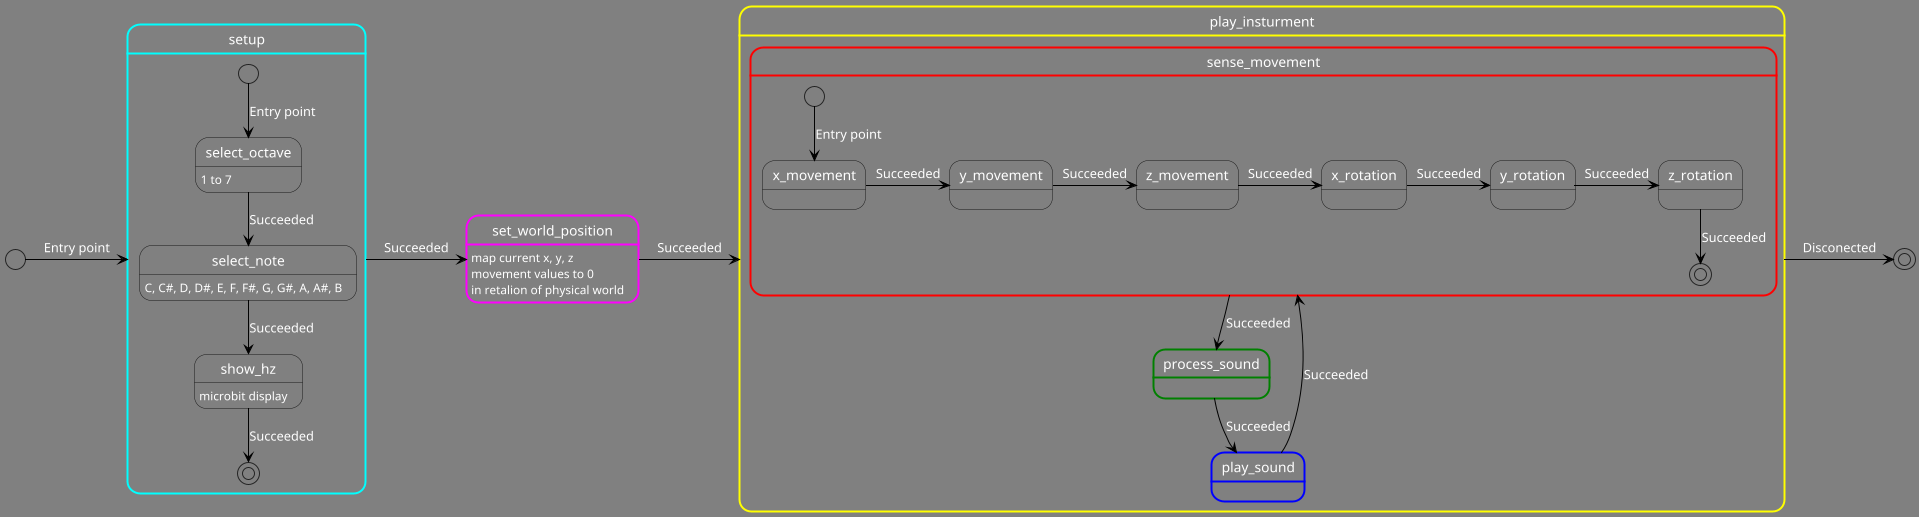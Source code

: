 @startuml

scale 1920 width

<style>
stateDiagram {
  BackgroundColor grey
  'LineColor white
  FontName Impact
  FontColor white
  arrow {
    FontSize 13
    LineColor black
  }
}
</style>



[*] -> setup : Entry point

state setup ##[bold]cyan {
 [*] --> select_octave : Entry point
 select_octave: 1 to 7
 select_octave --> select_note : Succeeded
 select_note: C, C#, D, D#, E, F, F#, G, G#, A, A#, B
 select_note --> show_hz : Succeeded
 show_hz: microbit display
 show_hz --> [*] : Succeeded
}
setup -> set_world_position : Succeeded


state set_world_position ##[bold]magenta {
 set_world_position: map current x, y, z
 set_world_position: movement values to 0
 set_world_position: in retalion of physical world
}
set_world_position -> play_insturment : Succeeded



state play_insturment ##[bold]yellow {
 state sense_movement ##[bold]red {
  [*] --> x_movement : Entry point
  x_movement -> y_movement: Succeeded
  y_movement -> z_movement: Succeeded
  z_movement -> x_rotation: Succeeded
  x_rotation -> y_rotation: Succeeded
  y_rotation -> z_rotation: Succeeded
  z_rotation --> [*]: Succeeded
 }
 sense_movement --> process_sound : Succeeded
 

state process_sound ##[bold]green {
 }
 process_sound --> play_sound : Succeeded
 


state play_sound ##[bold]blue {
 }
 play_sound --> sense_movement: Succeeded
}

play_insturment -> [*] : Disconected

@enduml
